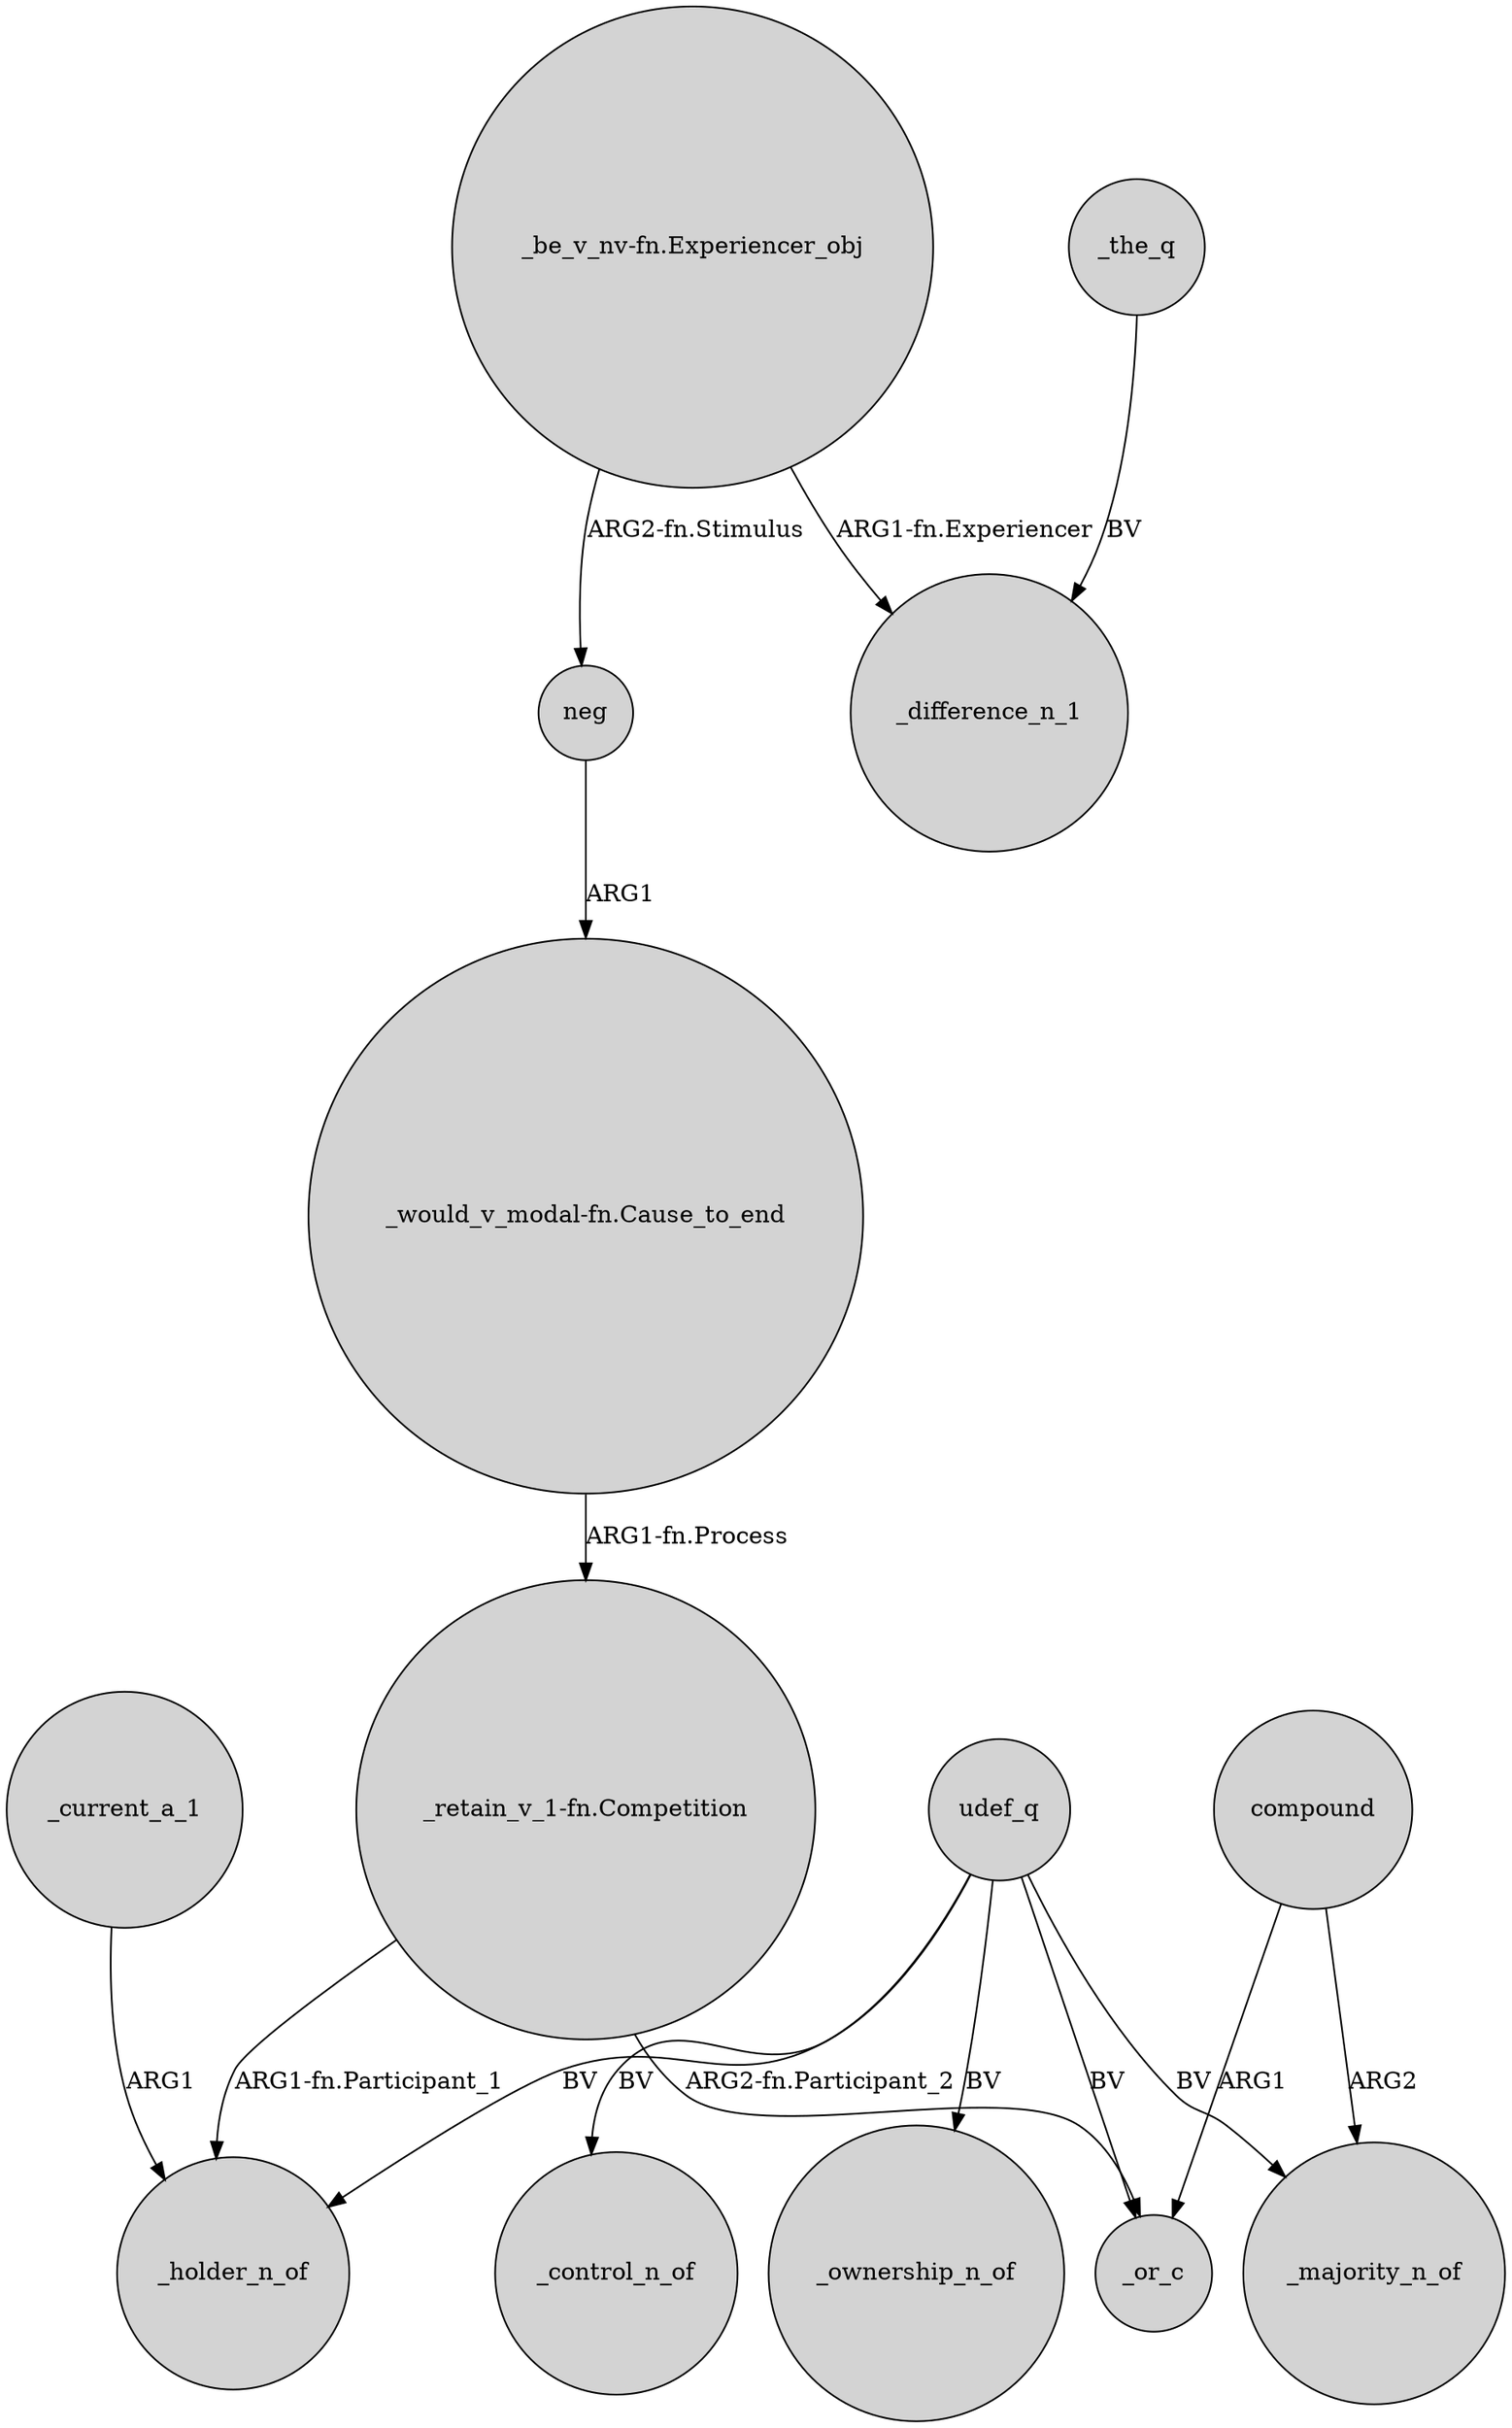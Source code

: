 digraph {
	node [shape=circle style=filled]
	udef_q -> _holder_n_of [label=BV]
	"_retain_v_1-fn.Competition" -> _holder_n_of [label="ARG1-fn.Participant_1"]
	_the_q -> _difference_n_1 [label=BV]
	"_be_v_nv-fn.Experiencer_obj" -> neg [label="ARG2-fn.Stimulus"]
	udef_q -> _control_n_of [label=BV]
	neg -> "_would_v_modal-fn.Cause_to_end" [label=ARG1]
	compound -> _or_c [label=ARG1]
	_current_a_1 -> _holder_n_of [label=ARG1]
	compound -> _majority_n_of [label=ARG2]
	"_retain_v_1-fn.Competition" -> _or_c [label="ARG2-fn.Participant_2"]
	"_be_v_nv-fn.Experiencer_obj" -> _difference_n_1 [label="ARG1-fn.Experiencer"]
	"_would_v_modal-fn.Cause_to_end" -> "_retain_v_1-fn.Competition" [label="ARG1-fn.Process"]
	udef_q -> _majority_n_of [label=BV]
	udef_q -> _or_c [label=BV]
	udef_q -> _ownership_n_of [label=BV]
}
